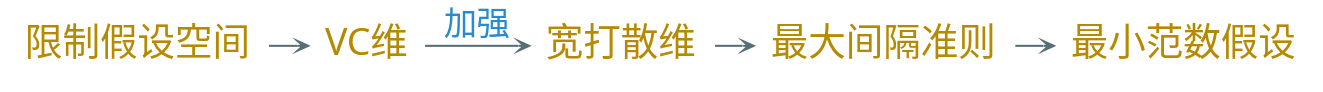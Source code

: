 digraph g {
    graph [nodesep=0.35, ranksep=0.25]
    rankdir=LR
    node [shape=plaintext fontname="LXGWWenKai" fontcolor="#b58900" fontsize=18]
    edge [arrowhead=vee color="#586e75" fontname="LXGWWenKai" fontcolor="#268bd2" fontsize=16 arrowsize=0.5]
    bgcolor="transparent"

    限制假设空间 -> VC维
    VC维 -> 宽打散维 [label="加强"]
    宽打散维 -> 最大间隔准则 -> 最小范数假设
}